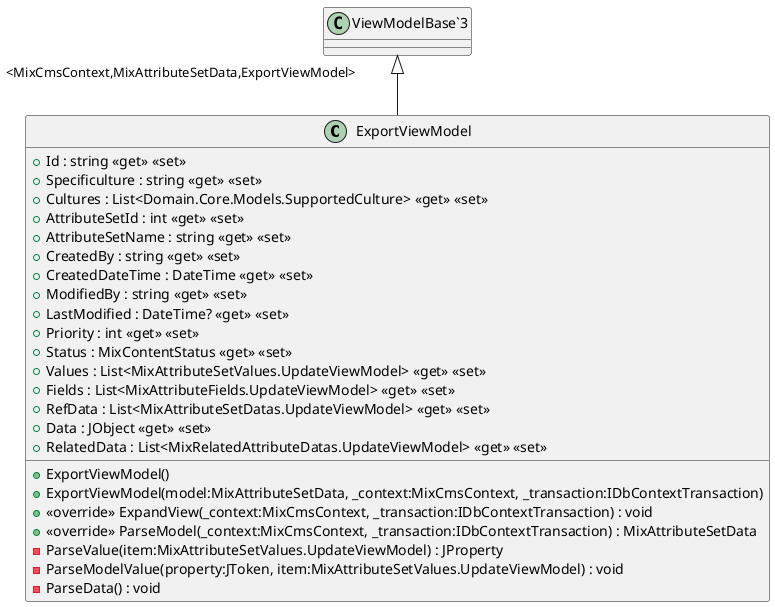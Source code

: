 @startuml
class ExportViewModel {
    + Id : string <<get>> <<set>>
    + Specificulture : string <<get>> <<set>>
    + Cultures : List<Domain.Core.Models.SupportedCulture> <<get>> <<set>>
    + AttributeSetId : int <<get>> <<set>>
    + AttributeSetName : string <<get>> <<set>>
    + CreatedBy : string <<get>> <<set>>
    + CreatedDateTime : DateTime <<get>> <<set>>
    + ModifiedBy : string <<get>> <<set>>
    + LastModified : DateTime? <<get>> <<set>>
    + Priority : int <<get>> <<set>>
    + Status : MixContentStatus <<get>> <<set>>
    + Values : List<MixAttributeSetValues.UpdateViewModel> <<get>> <<set>>
    + Fields : List<MixAttributeFields.UpdateViewModel> <<get>> <<set>>
    + RefData : List<MixAttributeSetDatas.UpdateViewModel> <<get>> <<set>>
    + Data : JObject <<get>> <<set>>
    + RelatedData : List<MixRelatedAttributeDatas.UpdateViewModel> <<get>> <<set>>
    + ExportViewModel()
    + ExportViewModel(model:MixAttributeSetData, _context:MixCmsContext, _transaction:IDbContextTransaction)
    + <<override>> ExpandView(_context:MixCmsContext, _transaction:IDbContextTransaction) : void
    + <<override>> ParseModel(_context:MixCmsContext, _transaction:IDbContextTransaction) : MixAttributeSetData
    - ParseValue(item:MixAttributeSetValues.UpdateViewModel) : JProperty
    - ParseModelValue(property:JToken, item:MixAttributeSetValues.UpdateViewModel) : void
    - ParseData() : void
}
"ViewModelBase`3" "<MixCmsContext,MixAttributeSetData,ExportViewModel>" <|-- ExportViewModel
@enduml
